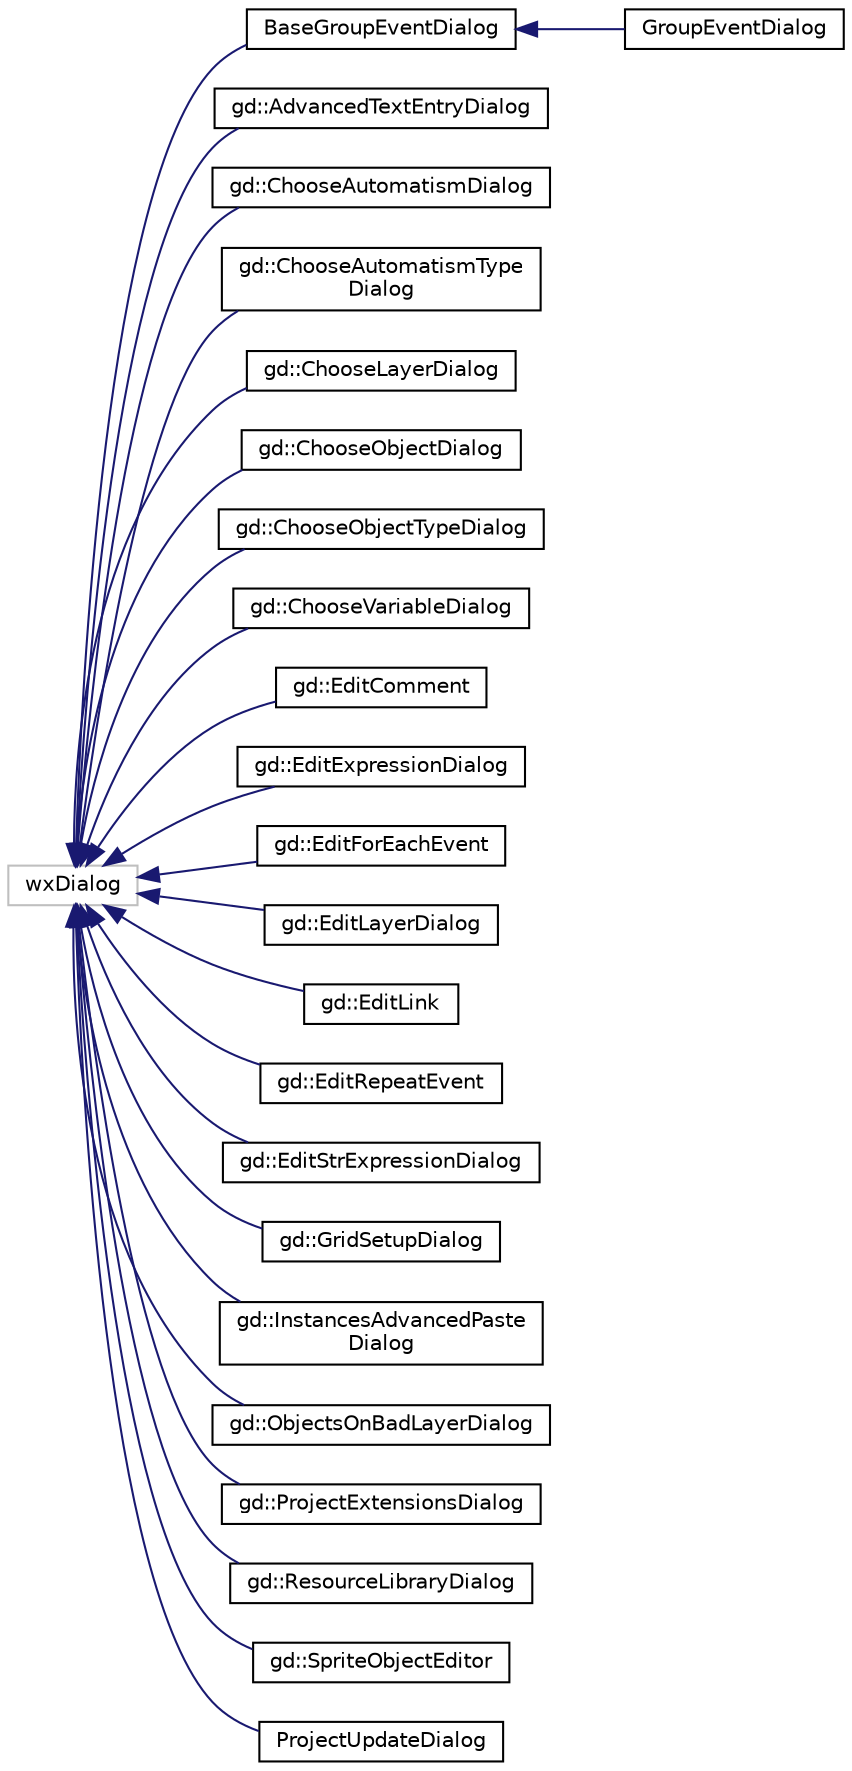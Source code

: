 digraph "Graphical Class Hierarchy"
{
  edge [fontname="Helvetica",fontsize="10",labelfontname="Helvetica",labelfontsize="10"];
  node [fontname="Helvetica",fontsize="10",shape=record];
  rankdir="LR";
  Node1 [label="wxDialog",height=0.2,width=0.4,color="grey75", fillcolor="white", style="filled"];
  Node1 -> Node2 [dir="back",color="midnightblue",fontsize="10",style="solid",fontname="Helvetica"];
  Node2 [label="BaseGroupEventDialog",height=0.2,width=0.4,color="black", fillcolor="white", style="filled",URL="$class_base_group_event_dialog.html"];
  Node2 -> Node3 [dir="back",color="midnightblue",fontsize="10",style="solid",fontname="Helvetica"];
  Node3 [label="GroupEventDialog",height=0.2,width=0.4,color="black", fillcolor="white", style="filled",URL="$class_group_event_dialog.html",tooltip="A small dialog used to change a events group properties. "];
  Node1 -> Node4 [dir="back",color="midnightblue",fontsize="10",style="solid",fontname="Helvetica"];
  Node4 [label="gd::AdvancedTextEntryDialog",height=0.2,width=0.4,color="black", fillcolor="white", style="filled",URL="$classgd_1_1_advanced_text_entry_dialog.html",tooltip="Dialog used to enter a math or string expression, with a button to open a full editor. "];
  Node1 -> Node5 [dir="back",color="midnightblue",fontsize="10",style="solid",fontname="Helvetica"];
  Node5 [label="gd::ChooseAutomatismDialog",height=0.2,width=0.4,color="black", fillcolor="white", style="filled",URL="$classgd_1_1_choose_automatism_dialog.html",tooltip="Dialog used to choose an automatism of an object. "];
  Node1 -> Node6 [dir="back",color="midnightblue",fontsize="10",style="solid",fontname="Helvetica"];
  Node6 [label="gd::ChooseAutomatismType\lDialog",height=0.2,width=0.4,color="black", fillcolor="white", style="filled",URL="$classgd_1_1_choose_automatism_type_dialog.html",tooltip="Dialog displaying all the automatisms types available in a project, allowing the user to choose one..."];
  Node1 -> Node7 [dir="back",color="midnightblue",fontsize="10",style="solid",fontname="Helvetica"];
  Node7 [label="gd::ChooseLayerDialog",height=0.2,width=0.4,color="black", fillcolor="white", style="filled",URL="$classgd_1_1_choose_layer_dialog.html",tooltip="Dialog used to choose a layer from a layout. "];
  Node1 -> Node8 [dir="back",color="midnightblue",fontsize="10",style="solid",fontname="Helvetica"];
  Node8 [label="gd::ChooseObjectDialog",height=0.2,width=0.4,color="black", fillcolor="white", style="filled",URL="$classgd_1_1_choose_object_dialog.html",tooltip="Dialog used to choose an object (or a group) among project/layout objects or groups. "];
  Node1 -> Node9 [dir="back",color="midnightblue",fontsize="10",style="solid",fontname="Helvetica"];
  Node9 [label="gd::ChooseObjectTypeDialog",height=0.2,width=0.4,color="black", fillcolor="white", style="filled",URL="$classgd_1_1_choose_object_type_dialog.html",tooltip="Dialog used to choose an object type, typically when an object must be created. "];
  Node1 -> Node10 [dir="back",color="midnightblue",fontsize="10",style="solid",fontname="Helvetica"];
  Node10 [label="gd::ChooseVariableDialog",height=0.2,width=0.4,color="black", fillcolor="white", style="filled",URL="$classgd_1_1_choose_variable_dialog.html",tooltip="Dialog used to display variables of a gd::VariablesContainer, edit them and/or choose one..."];
  Node1 -> Node11 [dir="back",color="midnightblue",fontsize="10",style="solid",fontname="Helvetica"];
  Node11 [label="gd::EditComment",height=0.2,width=0.4,color="black", fillcolor="white", style="filled",URL="$classgd_1_1_edit_comment.html",tooltip="Editor for the comments events. "];
  Node1 -> Node12 [dir="back",color="midnightblue",fontsize="10",style="solid",fontname="Helvetica"];
  Node12 [label="gd::EditExpressionDialog",height=0.2,width=0.4,color="black", fillcolor="white", style="filled",URL="$classgd_1_1_edit_expression_dialog.html",tooltip="Dialog used to edit an expression. "];
  Node1 -> Node13 [dir="back",color="midnightblue",fontsize="10",style="solid",fontname="Helvetica"];
  Node13 [label="gd::EditForEachEvent",height=0.2,width=0.4,color="black", fillcolor="white", style="filled",URL="$classgd_1_1_edit_for_each_event.html",tooltip="Editor for the for each events. "];
  Node1 -> Node14 [dir="back",color="midnightblue",fontsize="10",style="solid",fontname="Helvetica"];
  Node14 [label="gd::EditLayerDialog",height=0.2,width=0.4,color="black", fillcolor="white", style="filled",URL="$classgd_1_1_edit_layer_dialog.html",tooltip="Dialog used to edit a layer. "];
  Node1 -> Node15 [dir="back",color="midnightblue",fontsize="10",style="solid",fontname="Helvetica"];
  Node15 [label="gd::EditLink",height=0.2,width=0.4,color="black", fillcolor="white", style="filled",URL="$classgd_1_1_edit_link.html",tooltip="Editor for the link events. "];
  Node1 -> Node16 [dir="back",color="midnightblue",fontsize="10",style="solid",fontname="Helvetica"];
  Node16 [label="gd::EditRepeatEvent",height=0.2,width=0.4,color="black", fillcolor="white", style="filled",URL="$classgd_1_1_edit_repeat_event.html",tooltip="Editor for Repeat events. "];
  Node1 -> Node17 [dir="back",color="midnightblue",fontsize="10",style="solid",fontname="Helvetica"];
  Node17 [label="gd::EditStrExpressionDialog",height=0.2,width=0.4,color="black", fillcolor="white", style="filled",URL="$classgd_1_1_edit_str_expression_dialog.html",tooltip="Dialog used to edit a string expression. "];
  Node1 -> Node18 [dir="back",color="midnightblue",fontsize="10",style="solid",fontname="Helvetica"];
  Node18 [label="gd::GridSetupDialog",height=0.2,width=0.4,color="black", fillcolor="white", style="filled",URL="$classgd_1_1_grid_setup_dialog.html",tooltip="Tiny dialog used to parameter the grid showed on a layout editor canvas. "];
  Node1 -> Node19 [dir="back",color="midnightblue",fontsize="10",style="solid",fontname="Helvetica"];
  Node19 [label="gd::InstancesAdvancedPaste\lDialog",height=0.2,width=0.4,color="black", fillcolor="white", style="filled",URL="$classgd_1_1_instances_advanced_paste_dialog.html",tooltip="Dialogs allowing to choose options before doing an advanced paste. "];
  Node1 -> Node20 [dir="back",color="midnightblue",fontsize="10",style="solid",fontname="Helvetica"];
  Node20 [label="gd::ObjectsOnBadLayerDialog",height=0.2,width=0.4,color="black", fillcolor="white", style="filled",URL="$classgd_1_1_objects_on_bad_layer_dialog.html",tooltip="Tool dialog used by LayersEditorPanel to ask the user what to do of instances which are on a layer be..."];
  Node1 -> Node21 [dir="back",color="midnightblue",fontsize="10",style="solid",fontname="Helvetica"];
  Node21 [label="gd::ProjectExtensionsDialog",height=0.2,width=0.4,color="black", fillcolor="white", style="filled",URL="$classgd_1_1_project_extensions_dialog.html",tooltip="Dialog designed for editing the extensions used by a project. "];
  Node1 -> Node22 [dir="back",color="midnightblue",fontsize="10",style="solid",fontname="Helvetica"];
  Node22 [label="gd::ResourceLibraryDialog",height=0.2,width=0.4,color="black", fillcolor="white", style="filled",URL="$classgd_1_1_resource_library_dialog.html",tooltip="Dialog used to display &quot;resource libraries&quot; located in a folder. "];
  Node1 -> Node23 [dir="back",color="midnightblue",fontsize="10",style="solid",fontname="Helvetica"];
  Node23 [label="gd::SpriteObjectEditor",height=0.2,width=0.4,color="black", fillcolor="white", style="filled",URL="$classgd_1_1_sprite_object_editor.html",tooltip="Dialog to edit Sprite objects from SpriteExtension. "];
  Node1 -> Node24 [dir="back",color="midnightblue",fontsize="10",style="solid",fontname="Helvetica"];
  Node24 [label="ProjectUpdateDialog",height=0.2,width=0.4,color="black", fillcolor="white", style="filled",URL="$class_project_update_dialog.html"];
}
